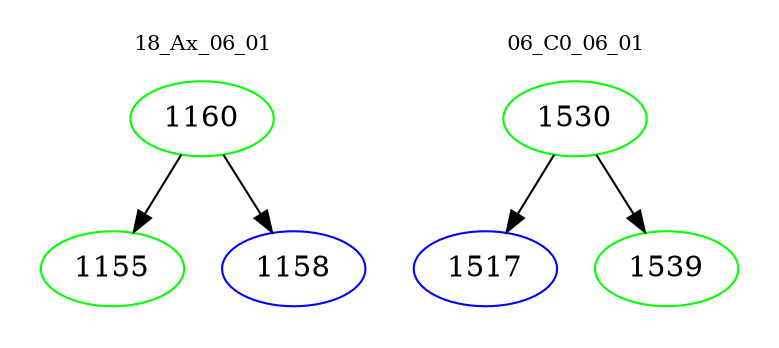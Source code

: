 digraph{
subgraph cluster_0 {
color = white
label = "18_Ax_06_01";
fontsize=10;
T0_1160 [label="1160", color="green"]
T0_1160 -> T0_1155 [color="black"]
T0_1155 [label="1155", color="green"]
T0_1160 -> T0_1158 [color="black"]
T0_1158 [label="1158", color="blue"]
}
subgraph cluster_1 {
color = white
label = "06_C0_06_01";
fontsize=10;
T1_1530 [label="1530", color="green"]
T1_1530 -> T1_1517 [color="black"]
T1_1517 [label="1517", color="blue"]
T1_1530 -> T1_1539 [color="black"]
T1_1539 [label="1539", color="green"]
}
}
